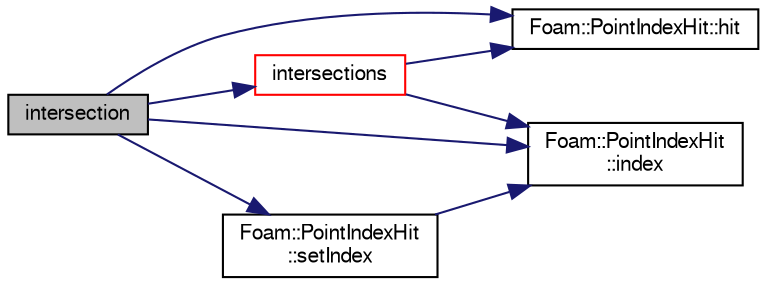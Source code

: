 digraph "intersection"
{
  bgcolor="transparent";
  edge [fontname="FreeSans",fontsize="10",labelfontname="FreeSans",labelfontsize="10"];
  node [fontname="FreeSans",fontsize="10",shape=record];
  rankdir="LR";
  Node792 [label="intersection",height=0.2,width=0.4,color="black", fillcolor="grey75", style="filled", fontcolor="black"];
  Node792 -> Node793 [color="midnightblue",fontsize="10",style="solid",fontname="FreeSans"];
  Node793 [label="Foam::PointIndexHit::hit",height=0.2,width=0.4,color="black",URL="$a27566.html#aee8dc30bf27cefe419b15f96e594c155",tooltip="Is there a hit. "];
  Node792 -> Node794 [color="midnightblue",fontsize="10",style="solid",fontname="FreeSans"];
  Node794 [label="Foam::PointIndexHit\l::index",height=0.2,width=0.4,color="black",URL="$a27566.html#a4a438520bb14406481732edc13c119c7",tooltip="Return index. "];
  Node792 -> Node795 [color="midnightblue",fontsize="10",style="solid",fontname="FreeSans"];
  Node795 [label="intersections",height=0.2,width=0.4,color="red",URL="$a25118.html#a65e0e8fe8652ef5a550714155f183668",tooltip="Find all intersections of boundary within segment pStart .. pEnd. "];
  Node795 -> Node793 [color="midnightblue",fontsize="10",style="solid",fontname="FreeSans"];
  Node795 -> Node794 [color="midnightblue",fontsize="10",style="solid",fontname="FreeSans"];
  Node792 -> Node848 [color="midnightblue",fontsize="10",style="solid",fontname="FreeSans"];
  Node848 [label="Foam::PointIndexHit\l::setIndex",height=0.2,width=0.4,color="black",URL="$a27566.html#af1194cc388e0880f1a5d4b21528bbff1"];
  Node848 -> Node794 [color="midnightblue",fontsize="10",style="solid",fontname="FreeSans"];
}
